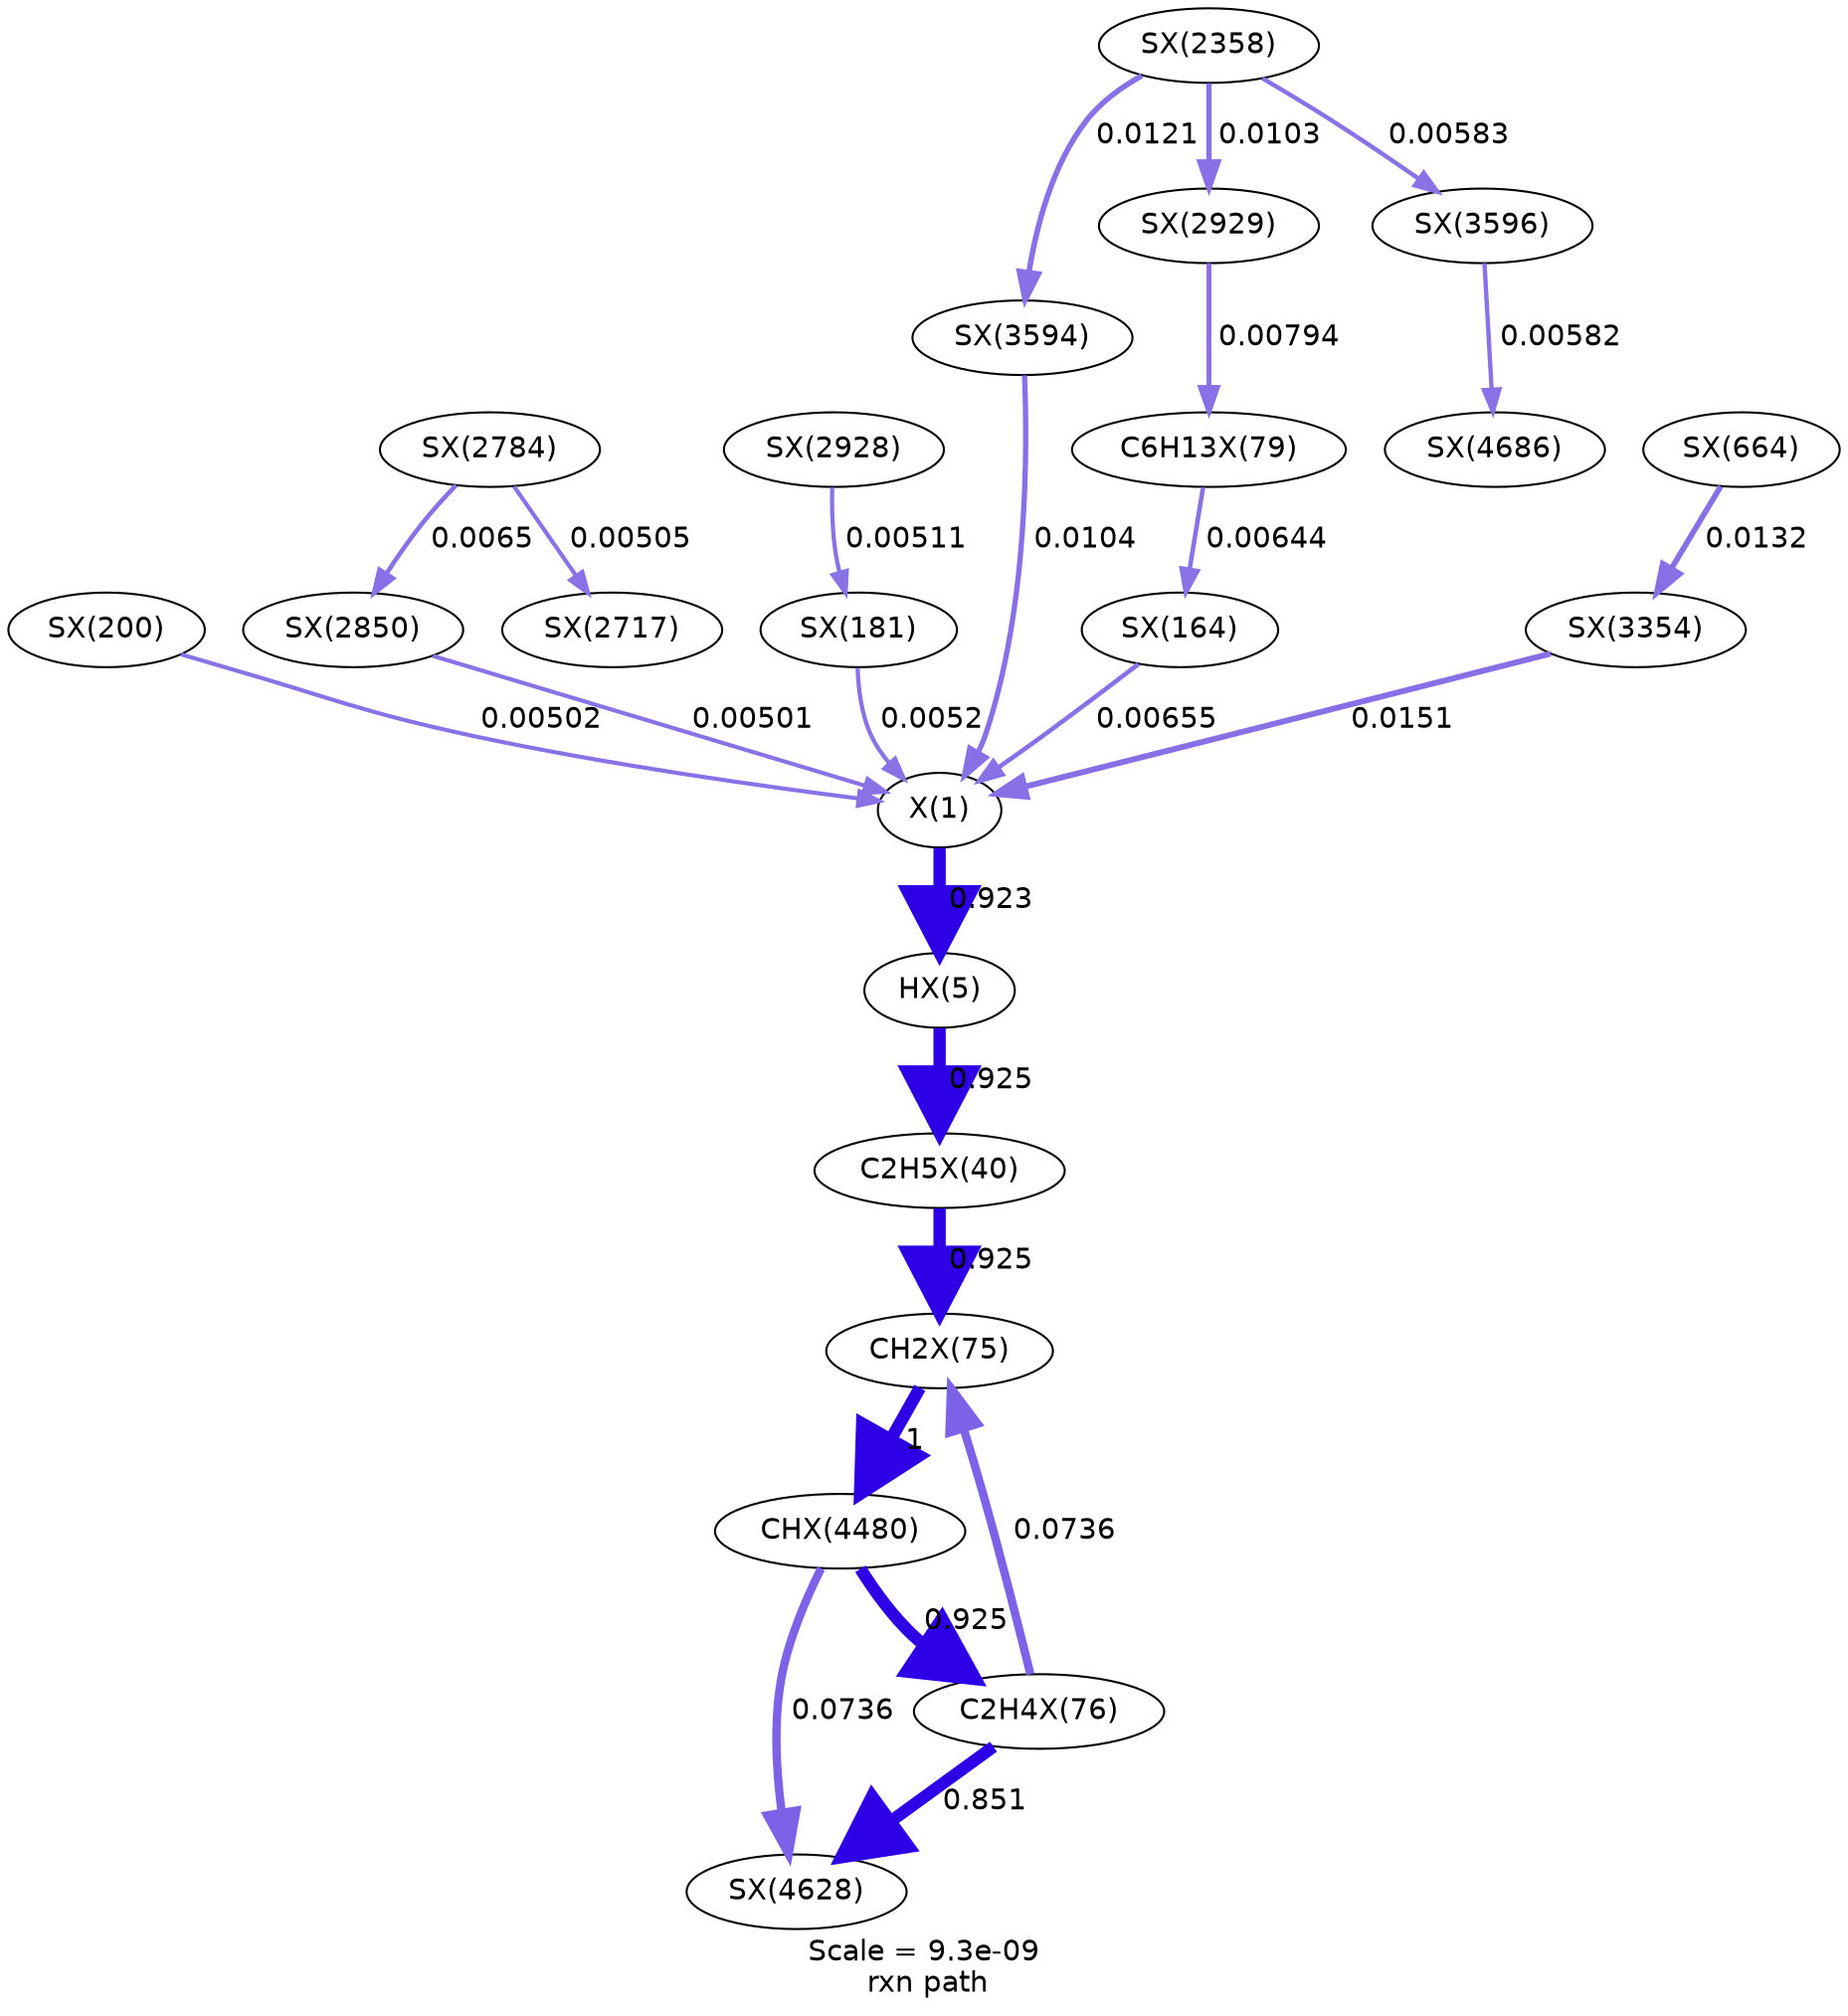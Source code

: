 digraph reaction_paths {
center=1;
s21 -> s22[fontname="Helvetica", style="setlinewidth(5.94)", arrowsize=2.97, color="0.7, 1.42, 0.9"
, label=" 0.923"];
s66 -> s21[fontname="Helvetica", style="setlinewidth(2)", arrowsize=1, color="0.7, 0.505, 0.9"
, label=" 0.00502"];
s124 -> s21[fontname="Helvetica", style="setlinewidth(2)", arrowsize=1, color="0.7, 0.505, 0.9"
, label=" 0.00501"];
s61 -> s21[fontname="Helvetica", style="setlinewidth(2.03)", arrowsize=1.01, color="0.7, 0.505, 0.9"
, label=" 0.0052"];
s55 -> s21[fontname="Helvetica", style="setlinewidth(2.2)", arrowsize=1.1, color="0.7, 0.507, 0.9"
, label=" 0.00655"];
s140 -> s21[fontname="Helvetica", style="setlinewidth(2.83)", arrowsize=1.42, color="0.7, 0.515, 0.9"
, label=" 0.0151"];
s145 -> s21[fontname="Helvetica", style="setlinewidth(2.55)", arrowsize=1.28, color="0.7, 0.51, 0.9"
, label=" 0.0104"];
s22 -> s25[fontname="Helvetica", style="setlinewidth(5.94)", arrowsize=2.97, color="0.7, 1.42, 0.9"
, label=" 0.925"];
s25 -> s35[fontname="Helvetica", style="setlinewidth(5.94)", arrowsize=2.97, color="0.7, 1.42, 0.9"
, label=" 0.925"];
s122 -> s118[fontname="Helvetica", style="setlinewidth(2.01)", arrowsize=1, color="0.7, 0.505, 0.9"
, label=" 0.00505"];
s122 -> s124[fontname="Helvetica", style="setlinewidth(2.2)", arrowsize=1.1, color="0.7, 0.507, 0.9"
, label=" 0.0065"];
s127 -> s39[fontname="Helvetica", style="setlinewidth(2.35)", arrowsize=1.17, color="0.7, 0.508, 0.9"
, label=" 0.00794"];
s116 -> s127[fontname="Helvetica", style="setlinewidth(2.55)", arrowsize=1.27, color="0.7, 0.51, 0.9"
, label=" 0.0103"];
s126 -> s61[fontname="Helvetica", style="setlinewidth(2.02)", arrowsize=1.01, color="0.7, 0.505, 0.9"
, label=" 0.00511"];
s39 -> s55[fontname="Helvetica", style="setlinewidth(2.19)", arrowsize=1.1, color="0.7, 0.506, 0.9"
, label=" 0.00644"];
s95 -> s140[fontname="Helvetica", style="setlinewidth(2.73)", arrowsize=1.37, color="0.7, 0.513, 0.9"
, label=" 0.0132"];
s116 -> s145[fontname="Helvetica", style="setlinewidth(2.67)", arrowsize=1.33, color="0.7, 0.512, 0.9"
, label=" 0.0121"];
s116 -> s146[fontname="Helvetica", style="setlinewidth(2.12)", arrowsize=1.06, color="0.7, 0.506, 0.9"
, label=" 0.00583"];
s35 -> s153[fontname="Helvetica", style="setlinewidth(6)", arrowsize=3, color="0.7, 1.5, 0.9"
, label=" 1"];
s36 -> s35[fontname="Helvetica", style="setlinewidth(4.03)", arrowsize=2.02, color="0.7, 0.574, 0.9"
, label=" 0.0736"];
s153 -> s36[fontname="Helvetica", style="setlinewidth(5.94)", arrowsize=2.97, color="0.7, 1.42, 0.9"
, label=" 0.925"];
s153 -> s154[fontname="Helvetica", style="setlinewidth(4.03)", arrowsize=2.02, color="0.7, 0.574, 0.9"
, label=" 0.0736"];
s36 -> s154[fontname="Helvetica", style="setlinewidth(5.88)", arrowsize=2.94, color="0.7, 1.35, 0.9"
, label=" 0.851"];
s146 -> s156[fontname="Helvetica", style="setlinewidth(2.11)", arrowsize=1.06, color="0.7, 0.506, 0.9"
, label=" 0.00582"];
s21 [ fontname="Helvetica", label="X(1)"];
s22 [ fontname="Helvetica", label="HX(5)"];
s25 [ fontname="Helvetica", label="C2H5X(40)"];
s35 [ fontname="Helvetica", label="CH2X(75)"];
s36 [ fontname="Helvetica", label="C2H4X(76)"];
s39 [ fontname="Helvetica", label="C6H13X(79)"];
s55 [ fontname="Helvetica", label="SX(164)"];
s61 [ fontname="Helvetica", label="SX(181)"];
s66 [ fontname="Helvetica", label="SX(200)"];
s95 [ fontname="Helvetica", label="SX(664)"];
s116 [ fontname="Helvetica", label="SX(2358)"];
s118 [ fontname="Helvetica", label="SX(2717)"];
s122 [ fontname="Helvetica", label="SX(2784)"];
s124 [ fontname="Helvetica", label="SX(2850)"];
s126 [ fontname="Helvetica", label="SX(2928)"];
s127 [ fontname="Helvetica", label="SX(2929)"];
s140 [ fontname="Helvetica", label="SX(3354)"];
s145 [ fontname="Helvetica", label="SX(3594)"];
s146 [ fontname="Helvetica", label="SX(3596)"];
s153 [ fontname="Helvetica", label="CHX(4480)"];
s154 [ fontname="Helvetica", label="SX(4628)"];
s156 [ fontname="Helvetica", label="SX(4686)"];
 label = "Scale = 9.3e-09\l rxn path";
 fontname = "Helvetica";
}
